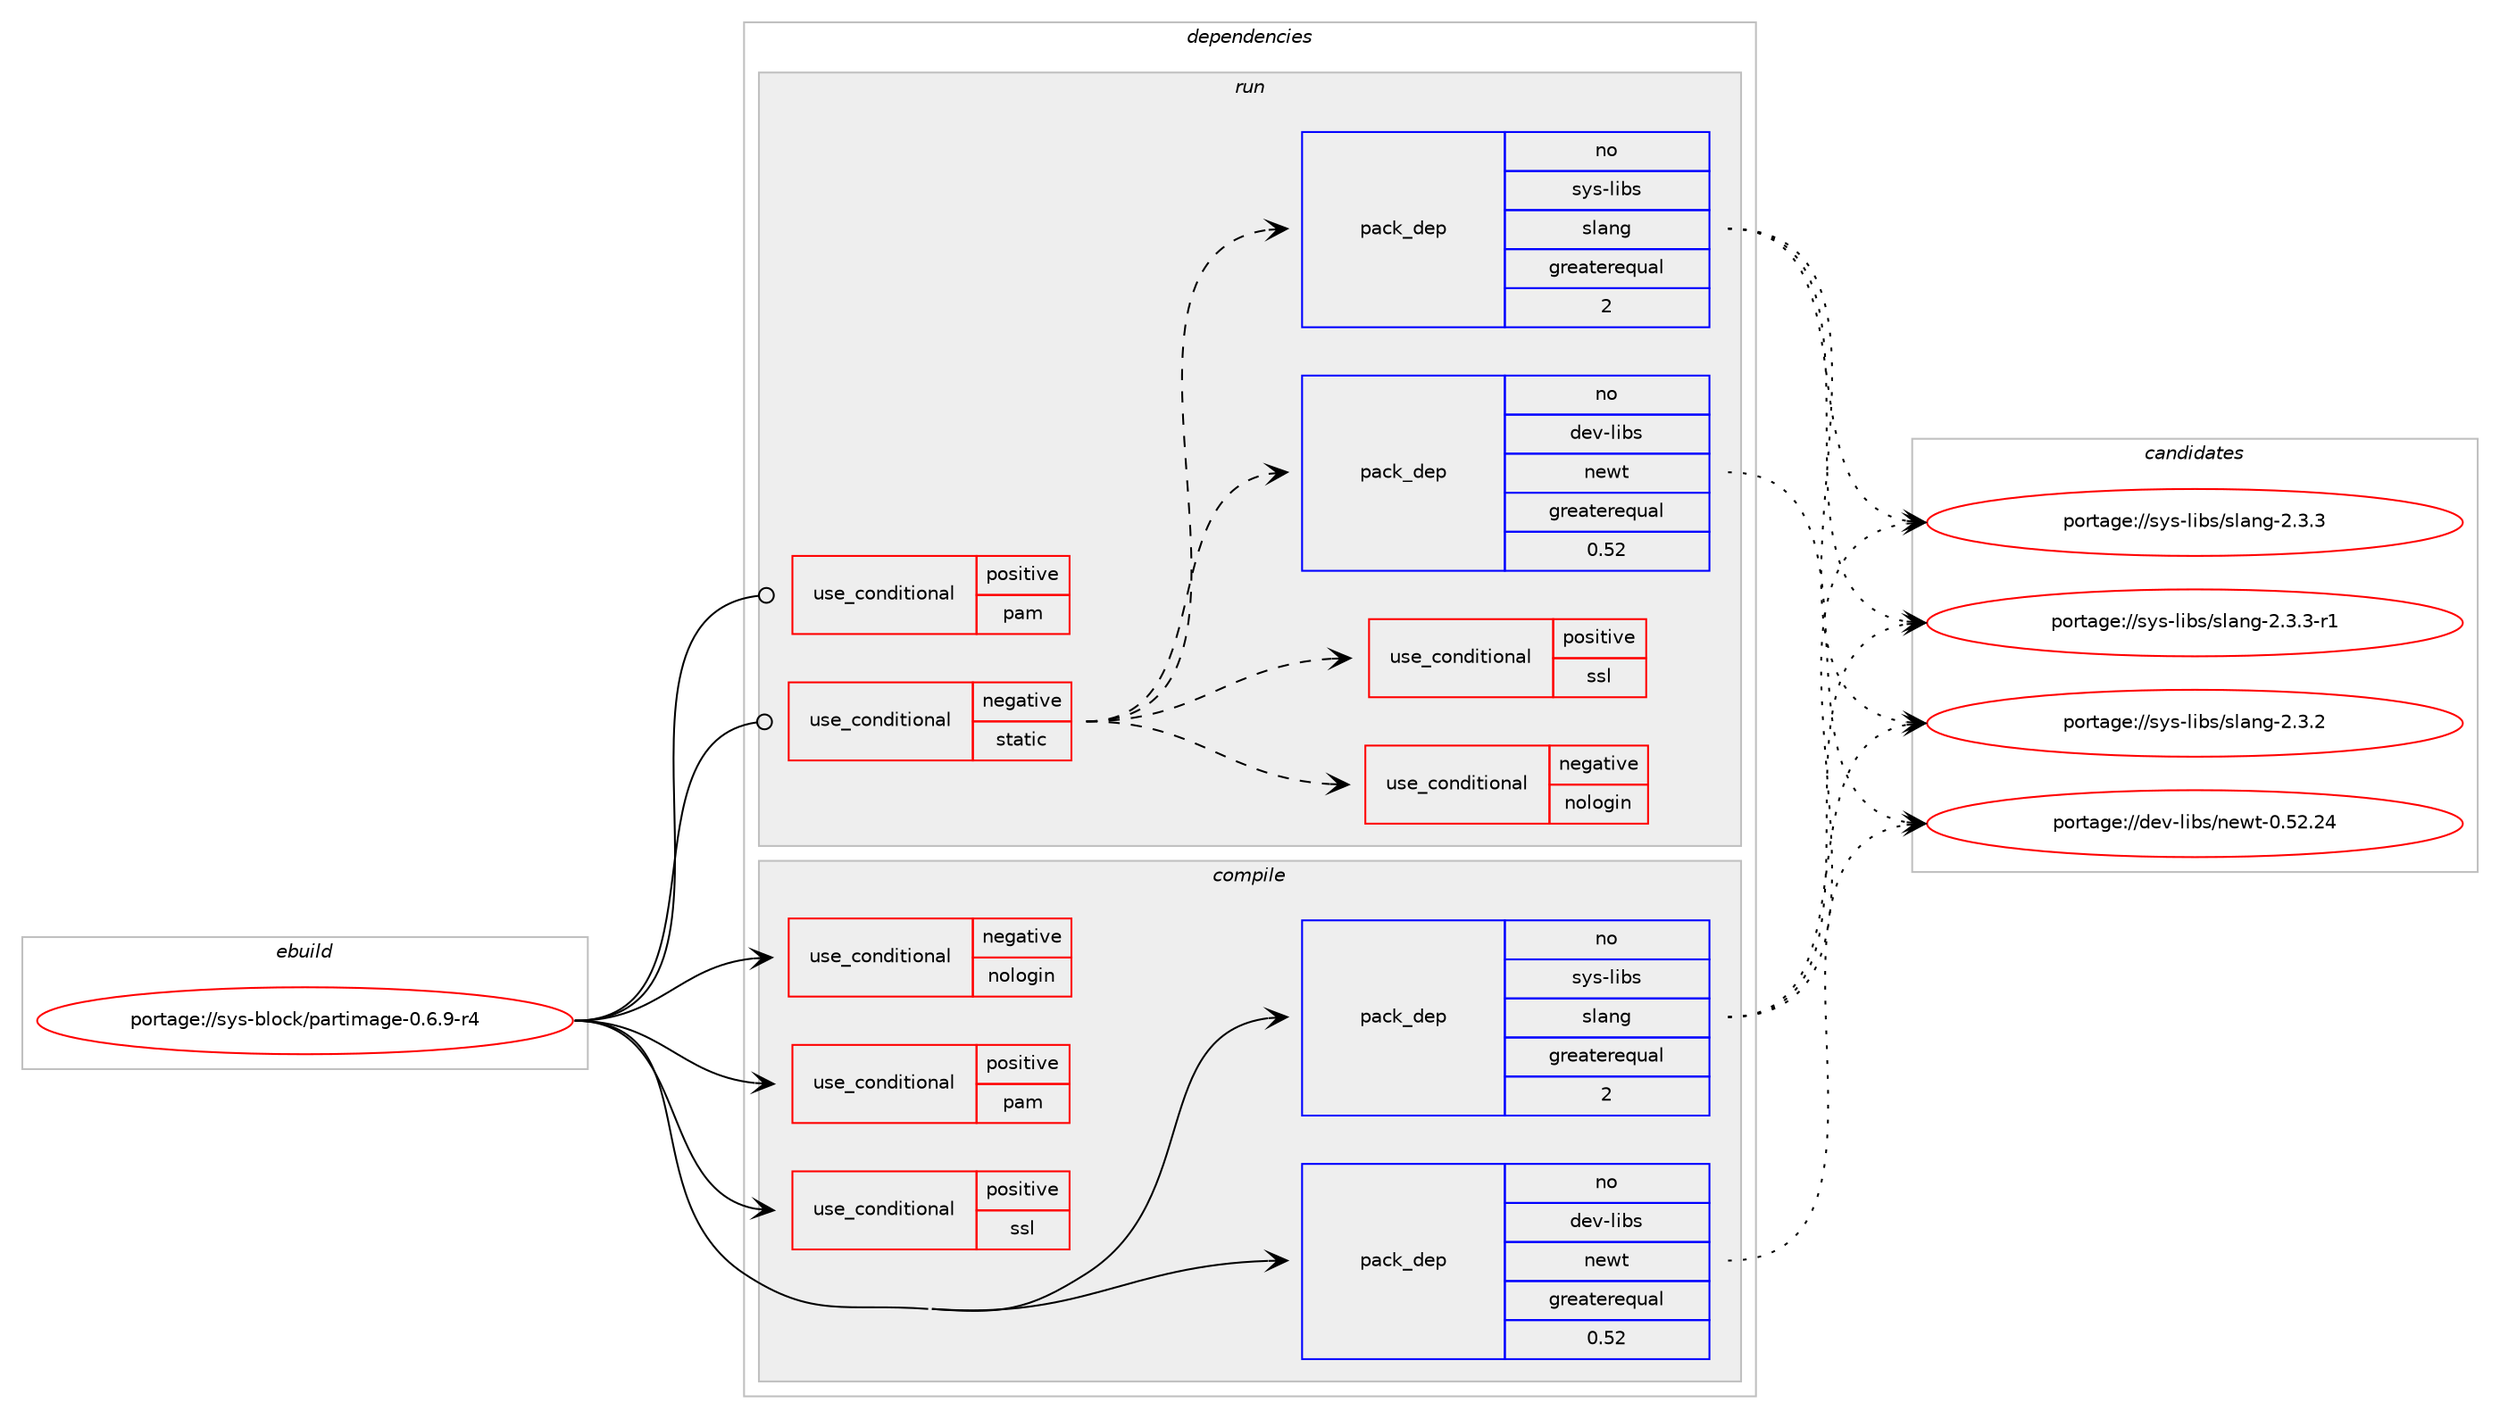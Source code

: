digraph prolog {

# *************
# Graph options
# *************

newrank=true;
concentrate=true;
compound=true;
graph [rankdir=LR,fontname=Helvetica,fontsize=10,ranksep=1.5];#, ranksep=2.5, nodesep=0.2];
edge  [arrowhead=vee];
node  [fontname=Helvetica,fontsize=10];

# **********
# The ebuild
# **********

subgraph cluster_leftcol {
color=gray;
rank=same;
label=<<i>ebuild</i>>;
id [label="portage://sys-block/partimage-0.6.9-r4", color=red, width=4, href="../sys-block/partimage-0.6.9-r4.svg"];
}

# ****************
# The dependencies
# ****************

subgraph cluster_midcol {
color=gray;
label=<<i>dependencies</i>>;
subgraph cluster_compile {
fillcolor="#eeeeee";
style=filled;
label=<<i>compile</i>>;
subgraph cond2327 {
dependency3304 [label=<<TABLE BORDER="0" CELLBORDER="1" CELLSPACING="0" CELLPADDING="4"><TR><TD ROWSPAN="3" CELLPADDING="10">use_conditional</TD></TR><TR><TD>negative</TD></TR><TR><TD>nologin</TD></TR></TABLE>>, shape=none, color=red];
# *** BEGIN UNKNOWN DEPENDENCY TYPE (TODO) ***
# dependency3304 -> package_dependency(portage://sys-block/partimage-0.6.9-r4,install,no,virtual,libcrypt,none,[,,],any_same_slot,[])
# *** END UNKNOWN DEPENDENCY TYPE (TODO) ***

}
id:e -> dependency3304:w [weight=20,style="solid",arrowhead="vee"];
subgraph cond2328 {
dependency3305 [label=<<TABLE BORDER="0" CELLBORDER="1" CELLSPACING="0" CELLPADDING="4"><TR><TD ROWSPAN="3" CELLPADDING="10">use_conditional</TD></TR><TR><TD>positive</TD></TR><TR><TD>pam</TD></TR></TABLE>>, shape=none, color=red];
# *** BEGIN UNKNOWN DEPENDENCY TYPE (TODO) ***
# dependency3305 -> package_dependency(portage://sys-block/partimage-0.6.9-r4,install,no,sys-libs,pam,none,[,,],[],[])
# *** END UNKNOWN DEPENDENCY TYPE (TODO) ***

}
id:e -> dependency3305:w [weight=20,style="solid",arrowhead="vee"];
subgraph cond2329 {
dependency3306 [label=<<TABLE BORDER="0" CELLBORDER="1" CELLSPACING="0" CELLPADDING="4"><TR><TD ROWSPAN="3" CELLPADDING="10">use_conditional</TD></TR><TR><TD>positive</TD></TR><TR><TD>ssl</TD></TR></TABLE>>, shape=none, color=red];
# *** BEGIN UNKNOWN DEPENDENCY TYPE (TODO) ***
# dependency3306 -> package_dependency(portage://sys-block/partimage-0.6.9-r4,install,no,dev-libs,openssl,none,[,,],[slot(0),equal],[])
# *** END UNKNOWN DEPENDENCY TYPE (TODO) ***

}
id:e -> dependency3306:w [weight=20,style="solid",arrowhead="vee"];
# *** BEGIN UNKNOWN DEPENDENCY TYPE (TODO) ***
# id -> package_dependency(portage://sys-block/partimage-0.6.9-r4,install,no,app-arch,bzip2,none,[,,],[],[])
# *** END UNKNOWN DEPENDENCY TYPE (TODO) ***

subgraph pack928 {
dependency3307 [label=<<TABLE BORDER="0" CELLBORDER="1" CELLSPACING="0" CELLPADDING="4" WIDTH="220"><TR><TD ROWSPAN="6" CELLPADDING="30">pack_dep</TD></TR><TR><TD WIDTH="110">no</TD></TR><TR><TD>dev-libs</TD></TR><TR><TD>newt</TD></TR><TR><TD>greaterequal</TD></TR><TR><TD>0.52</TD></TR></TABLE>>, shape=none, color=blue];
}
id:e -> dependency3307:w [weight=20,style="solid",arrowhead="vee"];
subgraph pack929 {
dependency3308 [label=<<TABLE BORDER="0" CELLBORDER="1" CELLSPACING="0" CELLPADDING="4" WIDTH="220"><TR><TD ROWSPAN="6" CELLPADDING="30">pack_dep</TD></TR><TR><TD WIDTH="110">no</TD></TR><TR><TD>sys-libs</TD></TR><TR><TD>slang</TD></TR><TR><TD>greaterequal</TD></TR><TR><TD>2</TD></TR></TABLE>>, shape=none, color=blue];
}
id:e -> dependency3308:w [weight=20,style="solid",arrowhead="vee"];
# *** BEGIN UNKNOWN DEPENDENCY TYPE (TODO) ***
# id -> package_dependency(portage://sys-block/partimage-0.6.9-r4,install,no,sys-libs,zlib,none,[,,],any_same_slot,[])
# *** END UNKNOWN DEPENDENCY TYPE (TODO) ***

}
subgraph cluster_compileandrun {
fillcolor="#eeeeee";
style=filled;
label=<<i>compile and run</i>>;
}
subgraph cluster_run {
fillcolor="#eeeeee";
style=filled;
label=<<i>run</i>>;
subgraph cond2330 {
dependency3309 [label=<<TABLE BORDER="0" CELLBORDER="1" CELLSPACING="0" CELLPADDING="4"><TR><TD ROWSPAN="3" CELLPADDING="10">use_conditional</TD></TR><TR><TD>negative</TD></TR><TR><TD>static</TD></TR></TABLE>>, shape=none, color=red];
# *** BEGIN UNKNOWN DEPENDENCY TYPE (TODO) ***
# dependency3309 -> package_dependency(portage://sys-block/partimage-0.6.9-r4,run,no,app-arch,bzip2,none,[,,],[],[])
# *** END UNKNOWN DEPENDENCY TYPE (TODO) ***

subgraph pack930 {
dependency3310 [label=<<TABLE BORDER="0" CELLBORDER="1" CELLSPACING="0" CELLPADDING="4" WIDTH="220"><TR><TD ROWSPAN="6" CELLPADDING="30">pack_dep</TD></TR><TR><TD WIDTH="110">no</TD></TR><TR><TD>dev-libs</TD></TR><TR><TD>newt</TD></TR><TR><TD>greaterequal</TD></TR><TR><TD>0.52</TD></TR></TABLE>>, shape=none, color=blue];
}
dependency3309:e -> dependency3310:w [weight=20,style="dashed",arrowhead="vee"];
subgraph pack931 {
dependency3311 [label=<<TABLE BORDER="0" CELLBORDER="1" CELLSPACING="0" CELLPADDING="4" WIDTH="220"><TR><TD ROWSPAN="6" CELLPADDING="30">pack_dep</TD></TR><TR><TD WIDTH="110">no</TD></TR><TR><TD>sys-libs</TD></TR><TR><TD>slang</TD></TR><TR><TD>greaterequal</TD></TR><TR><TD>2</TD></TR></TABLE>>, shape=none, color=blue];
}
dependency3309:e -> dependency3311:w [weight=20,style="dashed",arrowhead="vee"];
# *** BEGIN UNKNOWN DEPENDENCY TYPE (TODO) ***
# dependency3309 -> package_dependency(portage://sys-block/partimage-0.6.9-r4,run,no,sys-libs,zlib,none,[,,],any_same_slot,[])
# *** END UNKNOWN DEPENDENCY TYPE (TODO) ***

subgraph cond2331 {
dependency3312 [label=<<TABLE BORDER="0" CELLBORDER="1" CELLSPACING="0" CELLPADDING="4"><TR><TD ROWSPAN="3" CELLPADDING="10">use_conditional</TD></TR><TR><TD>negative</TD></TR><TR><TD>nologin</TD></TR></TABLE>>, shape=none, color=red];
# *** BEGIN UNKNOWN DEPENDENCY TYPE (TODO) ***
# dependency3312 -> package_dependency(portage://sys-block/partimage-0.6.9-r4,run,no,virtual,libcrypt,none,[,,],any_same_slot,[])
# *** END UNKNOWN DEPENDENCY TYPE (TODO) ***

}
dependency3309:e -> dependency3312:w [weight=20,style="dashed",arrowhead="vee"];
subgraph cond2332 {
dependency3313 [label=<<TABLE BORDER="0" CELLBORDER="1" CELLSPACING="0" CELLPADDING="4"><TR><TD ROWSPAN="3" CELLPADDING="10">use_conditional</TD></TR><TR><TD>positive</TD></TR><TR><TD>ssl</TD></TR></TABLE>>, shape=none, color=red];
# *** BEGIN UNKNOWN DEPENDENCY TYPE (TODO) ***
# dependency3313 -> package_dependency(portage://sys-block/partimage-0.6.9-r4,run,no,dev-libs,openssl,none,[,,],[slot(0),equal],[])
# *** END UNKNOWN DEPENDENCY TYPE (TODO) ***

}
dependency3309:e -> dependency3313:w [weight=20,style="dashed",arrowhead="vee"];
}
id:e -> dependency3309:w [weight=20,style="solid",arrowhead="odot"];
subgraph cond2333 {
dependency3314 [label=<<TABLE BORDER="0" CELLBORDER="1" CELLSPACING="0" CELLPADDING="4"><TR><TD ROWSPAN="3" CELLPADDING="10">use_conditional</TD></TR><TR><TD>positive</TD></TR><TR><TD>pam</TD></TR></TABLE>>, shape=none, color=red];
# *** BEGIN UNKNOWN DEPENDENCY TYPE (TODO) ***
# dependency3314 -> package_dependency(portage://sys-block/partimage-0.6.9-r4,run,no,sys-libs,pam,none,[,,],[],[])
# *** END UNKNOWN DEPENDENCY TYPE (TODO) ***

}
id:e -> dependency3314:w [weight=20,style="solid",arrowhead="odot"];
# *** BEGIN UNKNOWN DEPENDENCY TYPE (TODO) ***
# id -> package_dependency(portage://sys-block/partimage-0.6.9-r4,run,no,acct-group,partimag,none,[,,],[],[])
# *** END UNKNOWN DEPENDENCY TYPE (TODO) ***

# *** BEGIN UNKNOWN DEPENDENCY TYPE (TODO) ***
# id -> package_dependency(portage://sys-block/partimage-0.6.9-r4,run,no,acct-user,partimag,none,[,,],[],[])
# *** END UNKNOWN DEPENDENCY TYPE (TODO) ***

}
}

# **************
# The candidates
# **************

subgraph cluster_choices {
rank=same;
color=gray;
label=<<i>candidates</i>>;

subgraph choice928 {
color=black;
nodesep=1;
choice1001011184510810598115471101011191164548465350465052 [label="portage://dev-libs/newt-0.52.24", color=red, width=4,href="../dev-libs/newt-0.52.24.svg"];
dependency3307:e -> choice1001011184510810598115471101011191164548465350465052:w [style=dotted,weight="100"];
}
subgraph choice929 {
color=black;
nodesep=1;
choice11512111545108105981154711510897110103455046514650 [label="portage://sys-libs/slang-2.3.2", color=red, width=4,href="../sys-libs/slang-2.3.2.svg"];
choice11512111545108105981154711510897110103455046514651 [label="portage://sys-libs/slang-2.3.3", color=red, width=4,href="../sys-libs/slang-2.3.3.svg"];
choice115121115451081059811547115108971101034550465146514511449 [label="portage://sys-libs/slang-2.3.3-r1", color=red, width=4,href="../sys-libs/slang-2.3.3-r1.svg"];
dependency3308:e -> choice11512111545108105981154711510897110103455046514650:w [style=dotted,weight="100"];
dependency3308:e -> choice11512111545108105981154711510897110103455046514651:w [style=dotted,weight="100"];
dependency3308:e -> choice115121115451081059811547115108971101034550465146514511449:w [style=dotted,weight="100"];
}
subgraph choice930 {
color=black;
nodesep=1;
choice1001011184510810598115471101011191164548465350465052 [label="portage://dev-libs/newt-0.52.24", color=red, width=4,href="../dev-libs/newt-0.52.24.svg"];
dependency3310:e -> choice1001011184510810598115471101011191164548465350465052:w [style=dotted,weight="100"];
}
subgraph choice931 {
color=black;
nodesep=1;
choice11512111545108105981154711510897110103455046514650 [label="portage://sys-libs/slang-2.3.2", color=red, width=4,href="../sys-libs/slang-2.3.2.svg"];
choice11512111545108105981154711510897110103455046514651 [label="portage://sys-libs/slang-2.3.3", color=red, width=4,href="../sys-libs/slang-2.3.3.svg"];
choice115121115451081059811547115108971101034550465146514511449 [label="portage://sys-libs/slang-2.3.3-r1", color=red, width=4,href="../sys-libs/slang-2.3.3-r1.svg"];
dependency3311:e -> choice11512111545108105981154711510897110103455046514650:w [style=dotted,weight="100"];
dependency3311:e -> choice11512111545108105981154711510897110103455046514651:w [style=dotted,weight="100"];
dependency3311:e -> choice115121115451081059811547115108971101034550465146514511449:w [style=dotted,weight="100"];
}
}

}
